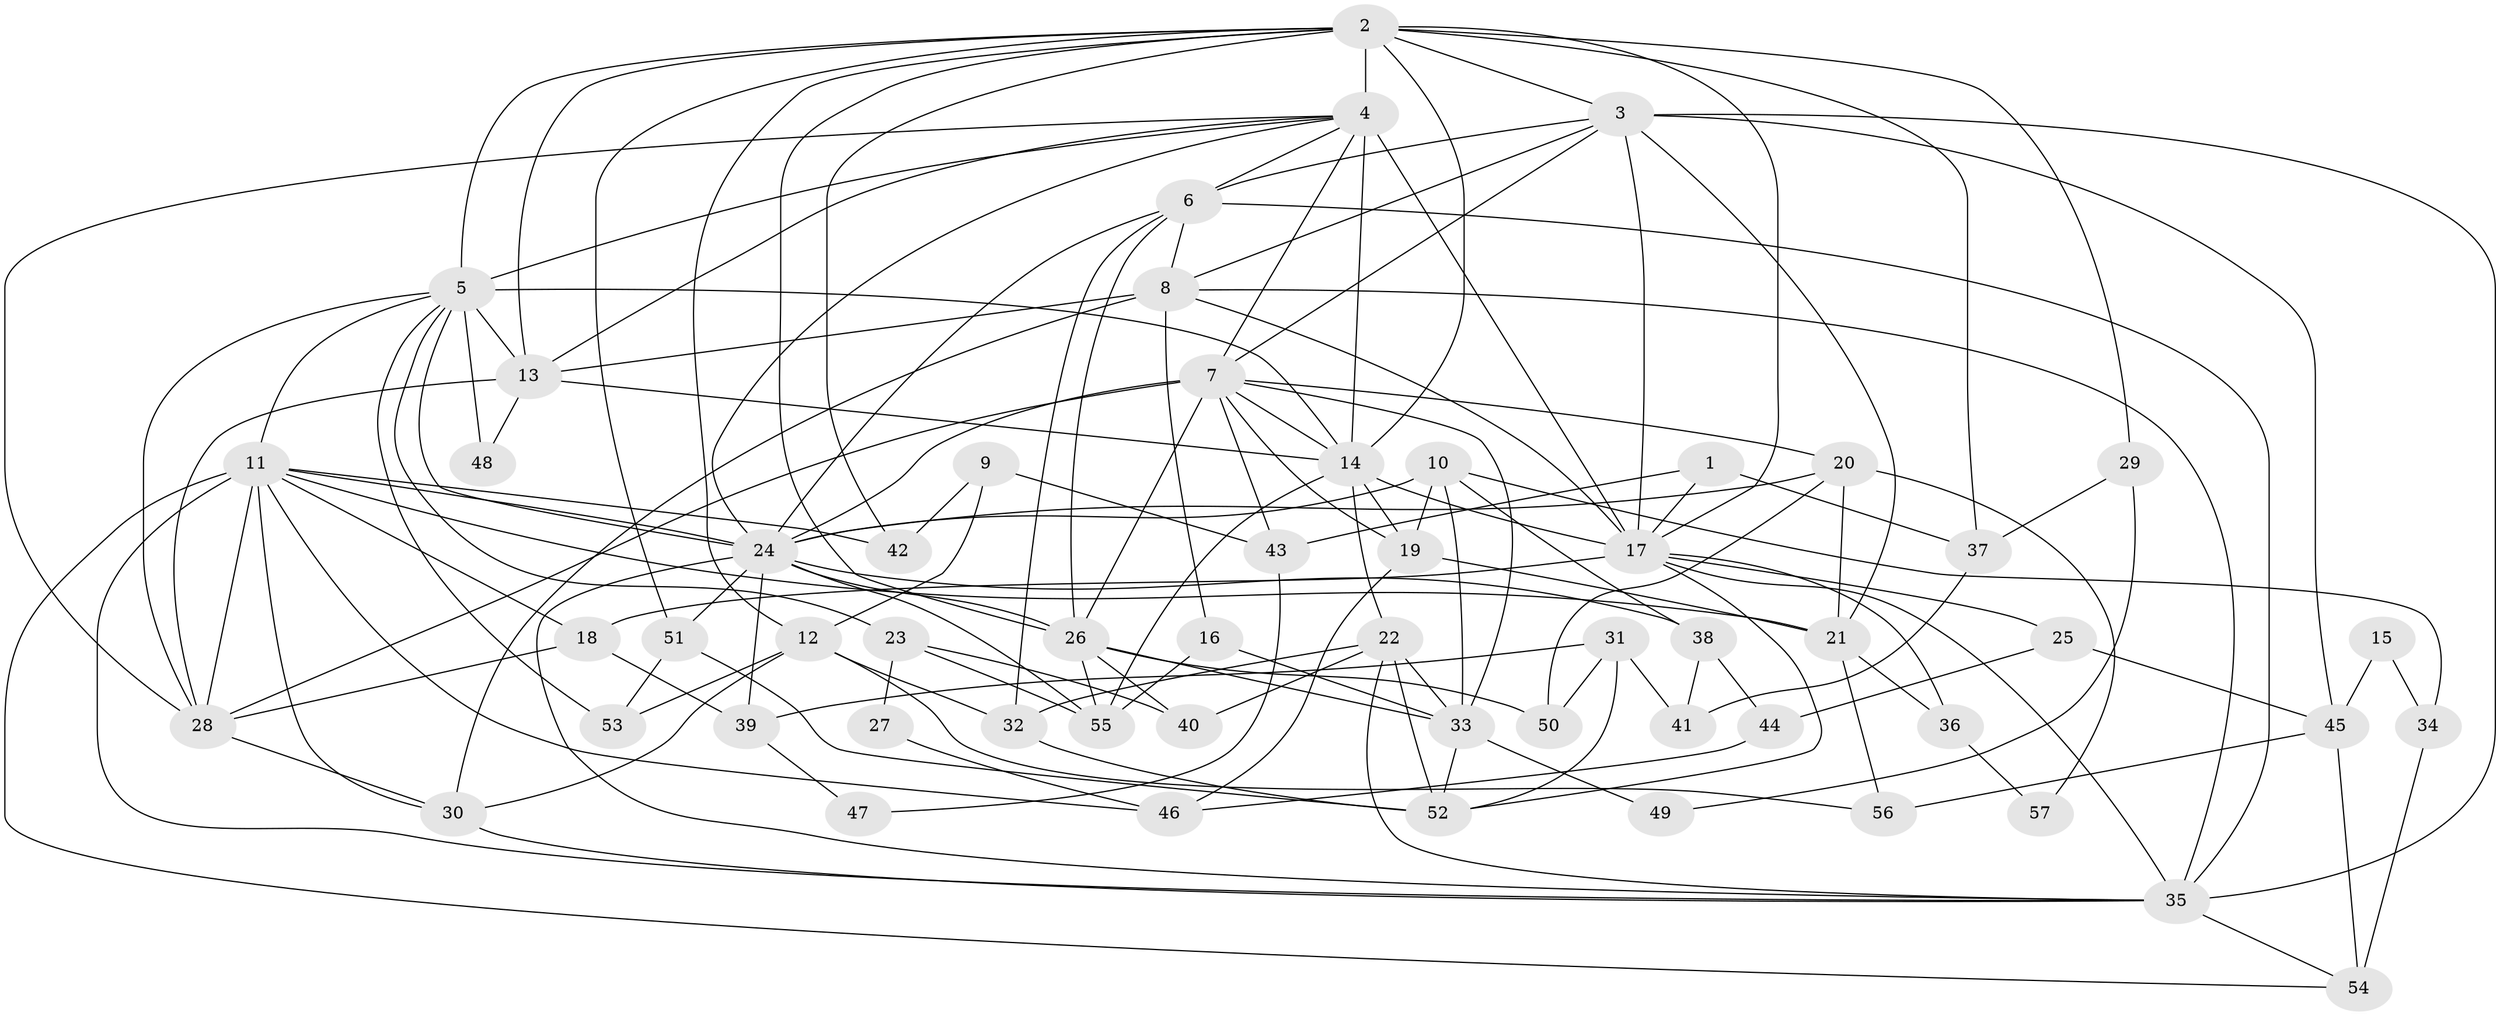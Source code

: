 // original degree distribution, {3: 0.2982456140350877, 2: 0.10526315789473684, 4: 0.32456140350877194, 5: 0.11403508771929824, 6: 0.10526315789473684, 7: 0.03508771929824561, 8: 0.008771929824561403, 9: 0.008771929824561403}
// Generated by graph-tools (version 1.1) at 2025/36/03/09/25 02:36:14]
// undirected, 57 vertices, 148 edges
graph export_dot {
graph [start="1"]
  node [color=gray90,style=filled];
  1;
  2;
  3;
  4;
  5;
  6;
  7;
  8;
  9;
  10;
  11;
  12;
  13;
  14;
  15;
  16;
  17;
  18;
  19;
  20;
  21;
  22;
  23;
  24;
  25;
  26;
  27;
  28;
  29;
  30;
  31;
  32;
  33;
  34;
  35;
  36;
  37;
  38;
  39;
  40;
  41;
  42;
  43;
  44;
  45;
  46;
  47;
  48;
  49;
  50;
  51;
  52;
  53;
  54;
  55;
  56;
  57;
  1 -- 17 [weight=1.0];
  1 -- 37 [weight=1.0];
  1 -- 43 [weight=1.0];
  2 -- 3 [weight=2.0];
  2 -- 4 [weight=1.0];
  2 -- 5 [weight=1.0];
  2 -- 12 [weight=1.0];
  2 -- 13 [weight=1.0];
  2 -- 14 [weight=2.0];
  2 -- 17 [weight=1.0];
  2 -- 26 [weight=2.0];
  2 -- 29 [weight=1.0];
  2 -- 37 [weight=1.0];
  2 -- 42 [weight=1.0];
  2 -- 51 [weight=1.0];
  3 -- 6 [weight=1.0];
  3 -- 7 [weight=1.0];
  3 -- 8 [weight=1.0];
  3 -- 17 [weight=1.0];
  3 -- 21 [weight=1.0];
  3 -- 35 [weight=2.0];
  3 -- 45 [weight=1.0];
  4 -- 5 [weight=1.0];
  4 -- 6 [weight=1.0];
  4 -- 7 [weight=1.0];
  4 -- 13 [weight=1.0];
  4 -- 14 [weight=5.0];
  4 -- 17 [weight=1.0];
  4 -- 24 [weight=1.0];
  4 -- 28 [weight=1.0];
  5 -- 11 [weight=1.0];
  5 -- 13 [weight=1.0];
  5 -- 14 [weight=3.0];
  5 -- 23 [weight=1.0];
  5 -- 24 [weight=1.0];
  5 -- 28 [weight=1.0];
  5 -- 48 [weight=2.0];
  5 -- 53 [weight=1.0];
  6 -- 8 [weight=1.0];
  6 -- 24 [weight=1.0];
  6 -- 26 [weight=1.0];
  6 -- 32 [weight=1.0];
  6 -- 35 [weight=2.0];
  7 -- 14 [weight=1.0];
  7 -- 19 [weight=1.0];
  7 -- 20 [weight=1.0];
  7 -- 24 [weight=3.0];
  7 -- 26 [weight=1.0];
  7 -- 28 [weight=1.0];
  7 -- 33 [weight=1.0];
  7 -- 43 [weight=1.0];
  8 -- 13 [weight=1.0];
  8 -- 16 [weight=1.0];
  8 -- 17 [weight=1.0];
  8 -- 30 [weight=3.0];
  8 -- 35 [weight=1.0];
  9 -- 12 [weight=1.0];
  9 -- 42 [weight=1.0];
  9 -- 43 [weight=1.0];
  10 -- 19 [weight=1.0];
  10 -- 24 [weight=1.0];
  10 -- 33 [weight=1.0];
  10 -- 34 [weight=1.0];
  10 -- 38 [weight=1.0];
  11 -- 18 [weight=1.0];
  11 -- 21 [weight=1.0];
  11 -- 24 [weight=1.0];
  11 -- 28 [weight=1.0];
  11 -- 30 [weight=1.0];
  11 -- 35 [weight=1.0];
  11 -- 42 [weight=1.0];
  11 -- 46 [weight=1.0];
  11 -- 54 [weight=1.0];
  12 -- 30 [weight=1.0];
  12 -- 32 [weight=1.0];
  12 -- 53 [weight=1.0];
  12 -- 56 [weight=1.0];
  13 -- 14 [weight=1.0];
  13 -- 28 [weight=2.0];
  13 -- 48 [weight=1.0];
  14 -- 17 [weight=2.0];
  14 -- 19 [weight=1.0];
  14 -- 22 [weight=3.0];
  14 -- 55 [weight=1.0];
  15 -- 34 [weight=1.0];
  15 -- 45 [weight=1.0];
  16 -- 33 [weight=1.0];
  16 -- 55 [weight=1.0];
  17 -- 18 [weight=1.0];
  17 -- 25 [weight=1.0];
  17 -- 35 [weight=1.0];
  17 -- 36 [weight=1.0];
  17 -- 52 [weight=1.0];
  18 -- 28 [weight=1.0];
  18 -- 39 [weight=1.0];
  19 -- 21 [weight=1.0];
  19 -- 46 [weight=1.0];
  20 -- 21 [weight=1.0];
  20 -- 24 [weight=1.0];
  20 -- 50 [weight=1.0];
  20 -- 57 [weight=1.0];
  21 -- 36 [weight=1.0];
  21 -- 56 [weight=1.0];
  22 -- 32 [weight=2.0];
  22 -- 33 [weight=1.0];
  22 -- 35 [weight=1.0];
  22 -- 40 [weight=1.0];
  22 -- 52 [weight=1.0];
  23 -- 27 [weight=1.0];
  23 -- 40 [weight=1.0];
  23 -- 55 [weight=1.0];
  24 -- 26 [weight=3.0];
  24 -- 35 [weight=2.0];
  24 -- 38 [weight=1.0];
  24 -- 39 [weight=1.0];
  24 -- 51 [weight=1.0];
  24 -- 55 [weight=1.0];
  25 -- 44 [weight=1.0];
  25 -- 45 [weight=1.0];
  26 -- 33 [weight=1.0];
  26 -- 40 [weight=1.0];
  26 -- 50 [weight=1.0];
  26 -- 55 [weight=1.0];
  27 -- 46 [weight=1.0];
  28 -- 30 [weight=1.0];
  29 -- 37 [weight=1.0];
  29 -- 49 [weight=1.0];
  30 -- 35 [weight=2.0];
  31 -- 39 [weight=1.0];
  31 -- 41 [weight=1.0];
  31 -- 50 [weight=1.0];
  31 -- 52 [weight=1.0];
  32 -- 52 [weight=1.0];
  33 -- 49 [weight=1.0];
  33 -- 52 [weight=1.0];
  34 -- 54 [weight=1.0];
  35 -- 54 [weight=1.0];
  36 -- 57 [weight=1.0];
  37 -- 41 [weight=1.0];
  38 -- 41 [weight=1.0];
  38 -- 44 [weight=1.0];
  39 -- 47 [weight=1.0];
  43 -- 47 [weight=1.0];
  44 -- 46 [weight=1.0];
  45 -- 54 [weight=1.0];
  45 -- 56 [weight=1.0];
  51 -- 52 [weight=1.0];
  51 -- 53 [weight=1.0];
}
